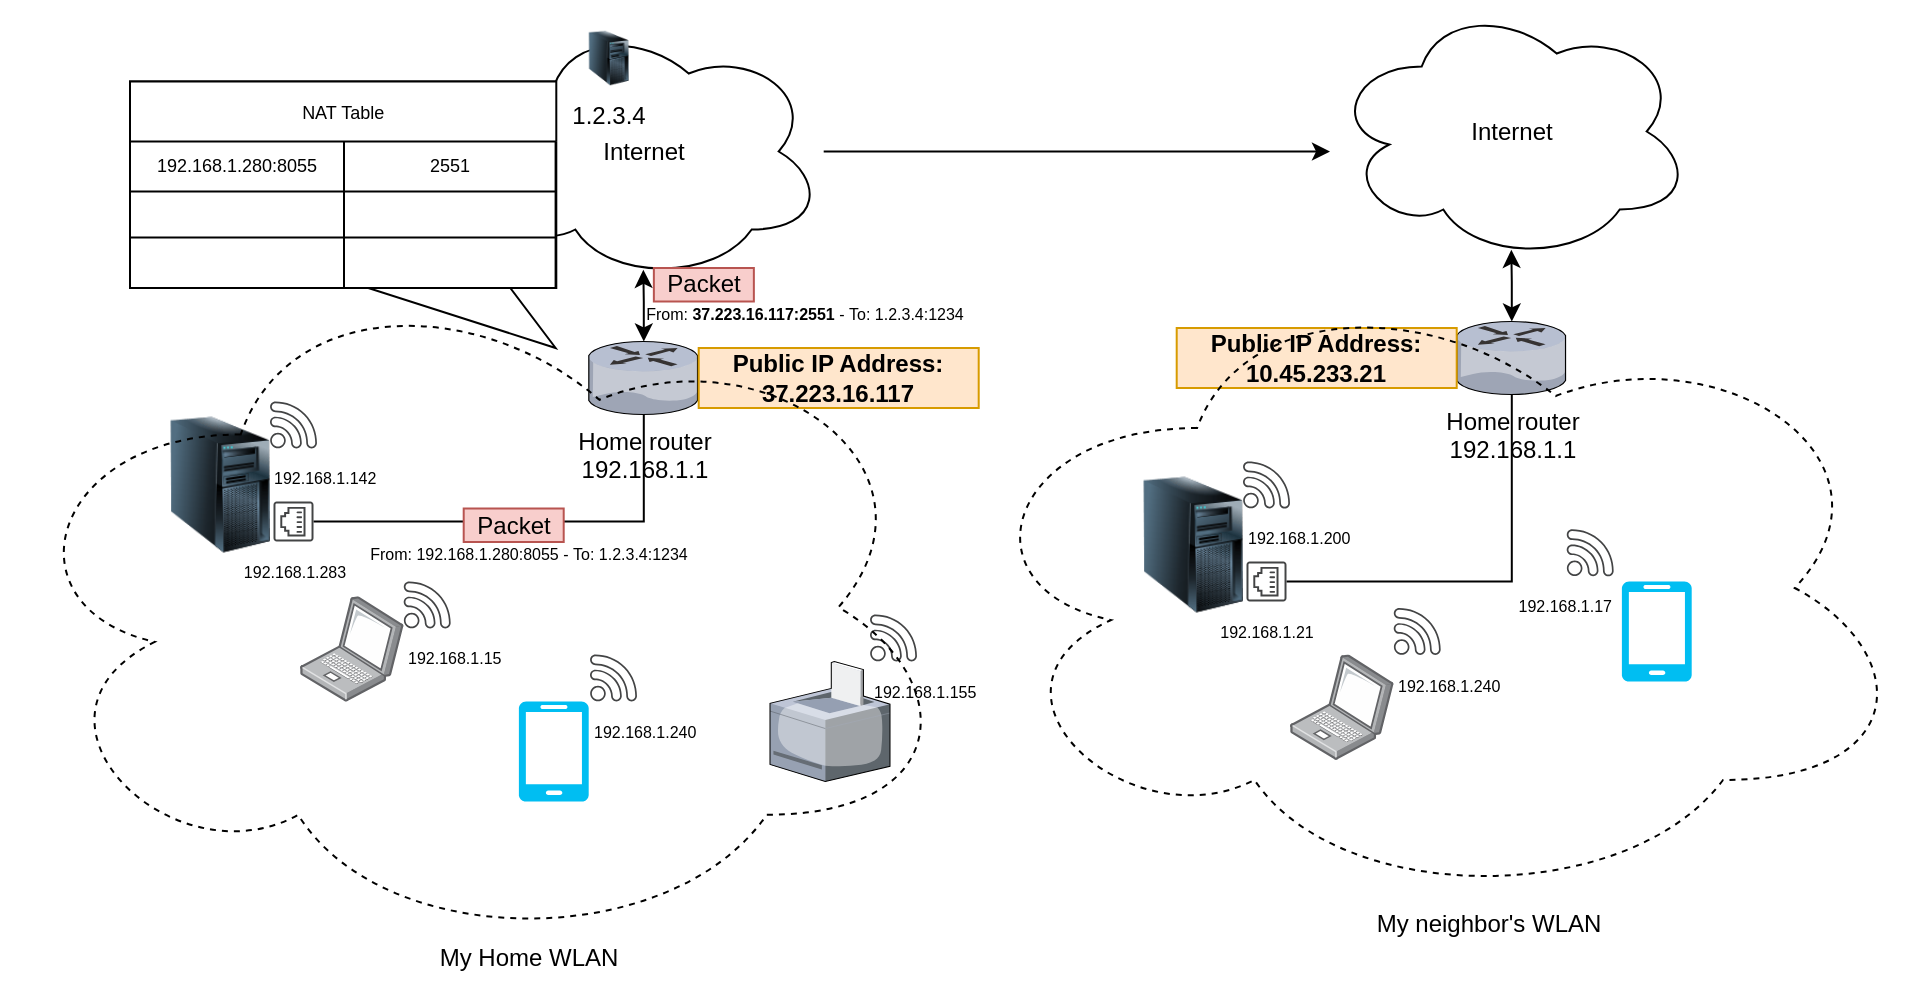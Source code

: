 <mxfile version="26.0.4">
  <diagram name="Página-1" id="ByPnyzdSTrtcEhe8VtN3">
    <mxGraphModel dx="1428" dy="323" grid="1" gridSize="10" guides="1" tooltips="1" connect="1" arrows="1" fold="1" page="1" pageScale="1" pageWidth="827" pageHeight="1169" background="#ffffff" math="0" shadow="0">
      <root>
        <mxCell id="0" />
        <mxCell id="1" parent="0" />
        <mxCell id="PI2RKGxT_Rypo4yKlgE0-19" value="Internet" style="ellipse;shape=cloud;whiteSpace=wrap;html=1;" vertex="1" parent="1">
          <mxGeometry x="176.85" y="86.75" width="180" height="130" as="geometry" />
        </mxCell>
        <mxCell id="PI2RKGxT_Rypo4yKlgE0-64" value="" style="shape=callout;whiteSpace=wrap;html=1;perimeter=calloutPerimeter;base=71;size=30;position=0.56;fontColor=none;noLabel=1;position2=1;" vertex="1" parent="1">
          <mxGeometry x="10" y="116.75" width="212.8" height="133.25" as="geometry" />
        </mxCell>
        <mxCell id="PI2RKGxT_Rypo4yKlgE0-11" value="Home router&lt;div&gt;192.168.1.1&lt;/div&gt;" style="verticalLabelPosition=bottom;sketch=0;aspect=fixed;html=1;verticalAlign=top;strokeColor=none;align=center;outlineConnect=0;shape=mxgraph.citrix.router;" vertex="1" parent="1">
          <mxGeometry x="239.35" y="246.75" width="55" height="36.5" as="geometry" />
        </mxCell>
        <mxCell id="PI2RKGxT_Rypo4yKlgE0-12" value="" style="verticalLabelPosition=bottom;html=1;verticalAlign=top;align=center;strokeColor=none;fillColor=#00BEF2;shape=mxgraph.azure.mobile;pointerEvents=1;" vertex="1" parent="1">
          <mxGeometry x="204.35" y="426.75" width="35" height="50" as="geometry" />
        </mxCell>
        <mxCell id="PI2RKGxT_Rypo4yKlgE0-13" value="" style="image;points=[];aspect=fixed;html=1;align=center;shadow=0;dashed=0;image=img/lib/allied_telesis/computer_and_terminals/Laptop.svg;" vertex="1" parent="1">
          <mxGeometry x="94.99" y="374.15" width="51.86" height="52.6" as="geometry" />
        </mxCell>
        <mxCell id="PI2RKGxT_Rypo4yKlgE0-14" value="" style="verticalLabelPosition=bottom;sketch=0;aspect=fixed;html=1;verticalAlign=top;strokeColor=none;align=center;outlineConnect=0;shape=mxgraph.citrix.printer;" vertex="1" parent="1">
          <mxGeometry x="330" y="406.75" width="60" height="60" as="geometry" />
        </mxCell>
        <mxCell id="PI2RKGxT_Rypo4yKlgE0-15" value="" style="image;html=1;image=img/lib/clip_art/computers/Server_Tower_128x128.png" vertex="1" parent="1">
          <mxGeometry x="30" y="283.25" width="50" height="70" as="geometry" />
        </mxCell>
        <mxCell id="PI2RKGxT_Rypo4yKlgE0-16" style="edgeStyle=orthogonalEdgeStyle;rounded=0;orthogonalLoop=1;jettySize=auto;html=1;endArrow=none;endFill=0;" edge="1" parent="1" source="PI2RKGxT_Rypo4yKlgE0-17" target="PI2RKGxT_Rypo4yKlgE0-11">
          <mxGeometry relative="1" as="geometry" />
        </mxCell>
        <mxCell id="PI2RKGxT_Rypo4yKlgE0-17" value="&lt;span&gt;&lt;font style=&quot;font-size: 8px;&quot;&gt;192.168.1.283&lt;/font&gt;&lt;/span&gt;" style="sketch=0;pointerEvents=1;shadow=0;dashed=0;html=1;strokeColor=none;fillColor=#434445;aspect=fixed;labelPosition=center;verticalLabelPosition=bottom;verticalAlign=top;align=center;outlineConnect=0;shape=mxgraph.vvd.ethernet_port;direction=south;" vertex="1" parent="1">
          <mxGeometry x="81.75" y="326.75" width="20" height="20" as="geometry" />
        </mxCell>
        <mxCell id="PI2RKGxT_Rypo4yKlgE0-18" style="edgeStyle=orthogonalEdgeStyle;rounded=0;orthogonalLoop=1;jettySize=auto;html=1;" edge="1" parent="1" source="PI2RKGxT_Rypo4yKlgE0-19">
          <mxGeometry relative="1" as="geometry">
            <mxPoint x="610" y="151.75" as="targetPoint" />
          </mxGeometry>
        </mxCell>
        <mxCell id="PI2RKGxT_Rypo4yKlgE0-20" style="edgeStyle=orthogonalEdgeStyle;rounded=0;orthogonalLoop=1;jettySize=auto;html=1;entryX=0.499;entryY=0.955;entryDx=0;entryDy=0;entryPerimeter=0;startArrow=classic;startFill=1;endArrow=classic;endFill=1;" edge="1" parent="1" source="PI2RKGxT_Rypo4yKlgE0-11" target="PI2RKGxT_Rypo4yKlgE0-19">
          <mxGeometry relative="1" as="geometry" />
        </mxCell>
        <mxCell id="PI2RKGxT_Rypo4yKlgE0-21" value="&lt;font style=&quot;font-size: 8px;&quot;&gt;192.168.1.142&lt;/font&gt;" style="sketch=0;pointerEvents=1;shadow=0;dashed=0;html=1;strokeColor=none;fillColor=#434445;aspect=fixed;labelPosition=center;verticalLabelPosition=bottom;verticalAlign=top;align=left;outlineConnect=0;shape=mxgraph.vvd.wi_fi;" vertex="1" parent="1">
          <mxGeometry x="80" y="276.75" width="23.5" height="23.5" as="geometry" />
        </mxCell>
        <mxCell id="PI2RKGxT_Rypo4yKlgE0-22" value="&lt;font style=&quot;font-size: 8px;&quot;&gt;192.168.1.15&lt;/font&gt;" style="sketch=0;pointerEvents=1;shadow=0;dashed=0;html=1;strokeColor=none;fillColor=#434445;aspect=fixed;labelPosition=center;verticalLabelPosition=bottom;verticalAlign=top;align=left;outlineConnect=0;shape=mxgraph.vvd.wi_fi;" vertex="1" parent="1">
          <mxGeometry x="146.85" y="366.75" width="23.5" height="23.5" as="geometry" />
        </mxCell>
        <mxCell id="PI2RKGxT_Rypo4yKlgE0-23" value="&lt;font style=&quot;font-size: 8px;&quot;&gt;192.168.1.240&lt;/font&gt;" style="sketch=0;pointerEvents=1;shadow=0;dashed=0;html=1;strokeColor=none;fillColor=#434445;aspect=fixed;labelPosition=center;verticalLabelPosition=bottom;verticalAlign=top;align=left;outlineConnect=0;shape=mxgraph.vvd.wi_fi;" vertex="1" parent="1">
          <mxGeometry x="240" y="403.25" width="23.5" height="23.5" as="geometry" />
        </mxCell>
        <mxCell id="PI2RKGxT_Rypo4yKlgE0-24" value="&lt;font style=&quot;font-size: 8px;&quot;&gt;192.168.1.155&lt;/font&gt;" style="sketch=0;pointerEvents=1;shadow=0;dashed=0;html=1;strokeColor=none;fillColor=#434445;aspect=fixed;labelPosition=center;verticalLabelPosition=bottom;verticalAlign=top;align=left;outlineConnect=0;shape=mxgraph.vvd.wi_fi;" vertex="1" parent="1">
          <mxGeometry x="380" y="383.25" width="23.5" height="23.5" as="geometry" />
        </mxCell>
        <mxCell id="PI2RKGxT_Rypo4yKlgE0-25" value="Home router&lt;div&gt;192.168.1.1&lt;/div&gt;" style="verticalLabelPosition=bottom;sketch=0;aspect=fixed;html=1;verticalAlign=top;strokeColor=none;align=center;outlineConnect=0;shape=mxgraph.citrix.router;" vertex="1" parent="1">
          <mxGeometry x="673.35" y="236.75" width="55" height="36.5" as="geometry" />
        </mxCell>
        <mxCell id="PI2RKGxT_Rypo4yKlgE0-26" value="" style="verticalLabelPosition=bottom;html=1;verticalAlign=top;align=center;strokeColor=none;fillColor=#00BEF2;shape=mxgraph.azure.mobile;pointerEvents=1;" vertex="1" parent="1">
          <mxGeometry x="755.85" y="366.75" width="35" height="50" as="geometry" />
        </mxCell>
        <mxCell id="PI2RKGxT_Rypo4yKlgE0-27" value="" style="image;points=[];aspect=fixed;html=1;align=center;shadow=0;dashed=0;image=img/lib/allied_telesis/computer_and_terminals/Laptop.svg;" vertex="1" parent="1">
          <mxGeometry x="590" y="403.25" width="51.86" height="52.6" as="geometry" />
        </mxCell>
        <mxCell id="PI2RKGxT_Rypo4yKlgE0-28" value="" style="image;html=1;image=img/lib/clip_art/computers/Server_Tower_128x128.png" vertex="1" parent="1">
          <mxGeometry x="516.5" y="313.25" width="50" height="70" as="geometry" />
        </mxCell>
        <mxCell id="PI2RKGxT_Rypo4yKlgE0-29" style="edgeStyle=orthogonalEdgeStyle;rounded=0;orthogonalLoop=1;jettySize=auto;html=1;endArrow=none;endFill=0;" edge="1" parent="1" source="PI2RKGxT_Rypo4yKlgE0-30" target="PI2RKGxT_Rypo4yKlgE0-25">
          <mxGeometry relative="1" as="geometry" />
        </mxCell>
        <mxCell id="PI2RKGxT_Rypo4yKlgE0-30" value="&lt;span&gt;&lt;font style=&quot;font-size: 8px;&quot;&gt;192.168.1.21&lt;/font&gt;&lt;/span&gt;" style="sketch=0;pointerEvents=1;shadow=0;dashed=0;html=1;strokeColor=none;fillColor=#434445;aspect=fixed;labelPosition=center;verticalLabelPosition=bottom;verticalAlign=top;align=center;outlineConnect=0;shape=mxgraph.vvd.ethernet_port;direction=south;" vertex="1" parent="1">
          <mxGeometry x="568.25" y="356.75" width="20" height="20" as="geometry" />
        </mxCell>
        <mxCell id="PI2RKGxT_Rypo4yKlgE0-31" value="Internet" style="ellipse;shape=cloud;whiteSpace=wrap;html=1;" vertex="1" parent="1">
          <mxGeometry x="610.85" y="76.75" width="180" height="130" as="geometry" />
        </mxCell>
        <mxCell id="PI2RKGxT_Rypo4yKlgE0-32" style="edgeStyle=orthogonalEdgeStyle;rounded=0;orthogonalLoop=1;jettySize=auto;html=1;entryX=0.499;entryY=0.955;entryDx=0;entryDy=0;entryPerimeter=0;startArrow=classic;startFill=1;endArrow=classic;endFill=1;" edge="1" parent="1" source="PI2RKGxT_Rypo4yKlgE0-25" target="PI2RKGxT_Rypo4yKlgE0-31">
          <mxGeometry relative="1" as="geometry" />
        </mxCell>
        <mxCell id="PI2RKGxT_Rypo4yKlgE0-33" value="&lt;div&gt;&lt;font style=&quot;font-size: 8px;&quot;&gt;192.168.1.200&lt;/font&gt;&lt;/div&gt;" style="sketch=0;pointerEvents=1;shadow=0;dashed=0;html=1;strokeColor=none;fillColor=#434445;aspect=fixed;labelPosition=center;verticalLabelPosition=bottom;verticalAlign=top;align=left;outlineConnect=0;shape=mxgraph.vvd.wi_fi;" vertex="1" parent="1">
          <mxGeometry x="566.5" y="306.75" width="23.5" height="23.5" as="geometry" />
        </mxCell>
        <mxCell id="PI2RKGxT_Rypo4yKlgE0-34" value="&lt;font style=&quot;font-size: 8px;&quot;&gt;192.168.1.240&lt;/font&gt;" style="sketch=0;pointerEvents=1;shadow=0;dashed=0;html=1;strokeColor=none;fillColor=#434445;aspect=fixed;labelPosition=center;verticalLabelPosition=bottom;verticalAlign=top;align=left;outlineConnect=0;shape=mxgraph.vvd.wi_fi;" vertex="1" parent="1">
          <mxGeometry x="641.86" y="380" width="23.5" height="23.5" as="geometry" />
        </mxCell>
        <mxCell id="PI2RKGxT_Rypo4yKlgE0-35" value="&lt;font style=&quot;font-size: 8px;&quot;&gt;192.168.1.17&lt;/font&gt;" style="sketch=0;pointerEvents=1;shadow=0;dashed=0;html=1;strokeColor=none;fillColor=#434445;aspect=fixed;labelPosition=center;verticalLabelPosition=bottom;verticalAlign=top;align=right;outlineConnect=0;shape=mxgraph.vvd.wi_fi;" vertex="1" parent="1">
          <mxGeometry x="728.35" y="340.65" width="23.5" height="23.5" as="geometry" />
        </mxCell>
        <mxCell id="PI2RKGxT_Rypo4yKlgE0-36" value="&lt;b&gt;Public IP Address: 37.223.16.117&lt;/b&gt;" style="text;html=1;align=center;verticalAlign=middle;whiteSpace=wrap;rounded=0;fillColor=#ffe6cc;strokeColor=#d79b00;" vertex="1" parent="1">
          <mxGeometry x="294.35" y="250" width="140" height="30" as="geometry" />
        </mxCell>
        <mxCell id="PI2RKGxT_Rypo4yKlgE0-37" value="&lt;b&gt;Public IP Address: 10.45.233.21&lt;/b&gt;" style="text;html=1;align=center;verticalAlign=middle;whiteSpace=wrap;rounded=0;fillColor=#ffe6cc;strokeColor=#d79b00;" vertex="1" parent="1">
          <mxGeometry x="533.35" y="240" width="140" height="30" as="geometry" />
        </mxCell>
        <mxCell id="PI2RKGxT_Rypo4yKlgE0-38" value="" style="ellipse;shape=cloud;whiteSpace=wrap;html=1;fillColor=none;strokeColor=default;dashed=1;" vertex="1" parent="1">
          <mxGeometry x="-54.15" y="206.75" width="478.15" height="345.8" as="geometry" />
        </mxCell>
        <mxCell id="PI2RKGxT_Rypo4yKlgE0-39" value="" style="ellipse;shape=cloud;whiteSpace=wrap;html=1;fillColor=none;strokeColor=default;dashed=1;" vertex="1" parent="1">
          <mxGeometry x="424" y="210" width="478.15" height="320" as="geometry" />
        </mxCell>
        <mxCell id="PI2RKGxT_Rypo4yKlgE0-40" value="My Home WLAN" style="text;html=1;align=center;verticalAlign=middle;whiteSpace=wrap;rounded=0;" vertex="1" parent="1">
          <mxGeometry x="146.85" y="540" width="125.08" height="30" as="geometry" />
        </mxCell>
        <mxCell id="PI2RKGxT_Rypo4yKlgE0-41" value="My neighbor&#39;s WLAN" style="text;html=1;align=center;verticalAlign=middle;whiteSpace=wrap;rounded=0;" vertex="1" parent="1">
          <mxGeometry x="626.77" y="522.55" width="125.08" height="30" as="geometry" />
        </mxCell>
        <mxCell id="PI2RKGxT_Rypo4yKlgE0-42" value="Packet" style="rounded=0;whiteSpace=wrap;html=1;fillColor=#f8cecc;strokeColor=#b85450;" vertex="1" parent="1">
          <mxGeometry x="176.85" y="330.25" width="50" height="16.75" as="geometry" />
        </mxCell>
        <mxCell id="PI2RKGxT_Rypo4yKlgE0-43" value="&lt;font style=&quot;font-size: 8px;&quot;&gt;From: 192.168.1.280:8055 -&amp;nbsp;&lt;/font&gt;&lt;span style=&quot;font-size: 8px; background-color: transparent; color: light-dark(rgb(0, 0, 0), rgb(255, 255, 255));&quot;&gt;To: 1.2.3.4:1234&lt;/span&gt;" style="text;html=1;align=center;verticalAlign=middle;whiteSpace=wrap;rounded=0;" vertex="1" parent="1">
          <mxGeometry x="124.05" y="344.47" width="170.68" height="15.85" as="geometry" />
        </mxCell>
        <mxCell id="PI2RKGxT_Rypo4yKlgE0-44" value="1.2.3.4" style="image;html=1;image=img/lib/clip_art/computers/Server_Tower_128x128.png" vertex="1" parent="1">
          <mxGeometry x="239.35" y="90" width="20" height="30" as="geometry" />
        </mxCell>
        <mxCell id="PI2RKGxT_Rypo4yKlgE0-45" value="Packet" style="rounded=0;whiteSpace=wrap;html=1;fillColor=#f8cecc;strokeColor=#b85450;" vertex="1" parent="1">
          <mxGeometry x="271.93" y="210" width="50" height="16.75" as="geometry" />
        </mxCell>
        <mxCell id="PI2RKGxT_Rypo4yKlgE0-46" value="&lt;font style=&quot;font-size: 8px;&quot;&gt;From: &lt;b&gt;37.223.16.117:2551&lt;/b&gt; -&amp;nbsp;&lt;/font&gt;&lt;span style=&quot;font-size: 8px; background-color: transparent; color: light-dark(rgb(0, 0, 0), rgb(255, 255, 255));&quot;&gt;To: 1.2.3.4:1234&lt;/span&gt;" style="text;html=1;align=center;verticalAlign=middle;whiteSpace=wrap;rounded=0;" vertex="1" parent="1">
          <mxGeometry x="264.93" y="224.15" width="165.07" height="15.85" as="geometry" />
        </mxCell>
        <mxCell id="PI2RKGxT_Rypo4yKlgE0-51" value="NAT Table" style="shape=table;startSize=30;container=1;collapsible=0;childLayout=tableLayout;strokeColor=default;fontSize=9;" vertex="1" parent="1">
          <mxGeometry x="10" y="116.75" width="213.15" height="103.25" as="geometry" />
        </mxCell>
        <mxCell id="PI2RKGxT_Rypo4yKlgE0-52" value="" style="shape=tableRow;horizontal=0;startSize=0;swimlaneHead=0;swimlaneBody=0;strokeColor=inherit;top=0;left=0;bottom=0;right=0;collapsible=0;dropTarget=0;fillColor=none;points=[[0,0.5],[1,0.5]];portConstraint=eastwest;fontSize=9;" vertex="1" parent="PI2RKGxT_Rypo4yKlgE0-51">
          <mxGeometry y="30" width="213.15" height="25" as="geometry" />
        </mxCell>
        <mxCell id="PI2RKGxT_Rypo4yKlgE0-53" value="192.168.1.280:8055" style="shape=partialRectangle;html=1;whiteSpace=wrap;connectable=0;strokeColor=inherit;overflow=hidden;fillColor=none;top=0;left=0;bottom=0;right=0;pointerEvents=1;fontSize=9;" vertex="1" parent="PI2RKGxT_Rypo4yKlgE0-52">
          <mxGeometry width="107" height="25" as="geometry">
            <mxRectangle width="107" height="25" as="alternateBounds" />
          </mxGeometry>
        </mxCell>
        <mxCell id="PI2RKGxT_Rypo4yKlgE0-54" value="2551" style="shape=partialRectangle;html=1;whiteSpace=wrap;connectable=0;strokeColor=inherit;overflow=hidden;fillColor=none;top=0;left=0;bottom=0;right=0;pointerEvents=1;fontSize=9;" vertex="1" parent="PI2RKGxT_Rypo4yKlgE0-52">
          <mxGeometry x="107" width="106" height="25" as="geometry">
            <mxRectangle width="106" height="25" as="alternateBounds" />
          </mxGeometry>
        </mxCell>
        <mxCell id="PI2RKGxT_Rypo4yKlgE0-56" value="" style="shape=tableRow;horizontal=0;startSize=0;swimlaneHead=0;swimlaneBody=0;strokeColor=inherit;top=0;left=0;bottom=0;right=0;collapsible=0;dropTarget=0;fillColor=none;points=[[0,0.5],[1,0.5]];portConstraint=eastwest;fontSize=9;" vertex="1" parent="PI2RKGxT_Rypo4yKlgE0-51">
          <mxGeometry y="55" width="213.15" height="23" as="geometry" />
        </mxCell>
        <mxCell id="PI2RKGxT_Rypo4yKlgE0-57" value="" style="shape=partialRectangle;html=1;whiteSpace=wrap;connectable=0;strokeColor=inherit;overflow=hidden;fillColor=none;top=0;left=0;bottom=0;right=0;pointerEvents=1;fontSize=9;" vertex="1" parent="PI2RKGxT_Rypo4yKlgE0-56">
          <mxGeometry width="107" height="23" as="geometry">
            <mxRectangle width="107" height="23" as="alternateBounds" />
          </mxGeometry>
        </mxCell>
        <mxCell id="PI2RKGxT_Rypo4yKlgE0-58" value="" style="shape=partialRectangle;html=1;whiteSpace=wrap;connectable=0;strokeColor=inherit;overflow=hidden;fillColor=none;top=0;left=0;bottom=0;right=0;pointerEvents=1;fontSize=9;" vertex="1" parent="PI2RKGxT_Rypo4yKlgE0-56">
          <mxGeometry x="107" width="106" height="23" as="geometry">
            <mxRectangle width="106" height="23" as="alternateBounds" />
          </mxGeometry>
        </mxCell>
        <mxCell id="PI2RKGxT_Rypo4yKlgE0-60" value="" style="shape=tableRow;horizontal=0;startSize=0;swimlaneHead=0;swimlaneBody=0;strokeColor=inherit;top=0;left=0;bottom=0;right=0;collapsible=0;dropTarget=0;fillColor=none;points=[[0,0.5],[1,0.5]];portConstraint=eastwest;fontSize=9;" vertex="1" parent="PI2RKGxT_Rypo4yKlgE0-51">
          <mxGeometry y="78" width="213.15" height="25" as="geometry" />
        </mxCell>
        <mxCell id="PI2RKGxT_Rypo4yKlgE0-61" value="" style="shape=partialRectangle;html=1;whiteSpace=wrap;connectable=0;strokeColor=inherit;overflow=hidden;fillColor=none;top=0;left=0;bottom=0;right=0;pointerEvents=1;fontSize=9;" vertex="1" parent="PI2RKGxT_Rypo4yKlgE0-60">
          <mxGeometry width="107" height="25" as="geometry">
            <mxRectangle width="107" height="25" as="alternateBounds" />
          </mxGeometry>
        </mxCell>
        <mxCell id="PI2RKGxT_Rypo4yKlgE0-62" value="" style="shape=partialRectangle;html=1;whiteSpace=wrap;connectable=0;strokeColor=inherit;overflow=hidden;fillColor=none;top=0;left=0;bottom=0;right=0;pointerEvents=1;fontSize=9;" vertex="1" parent="PI2RKGxT_Rypo4yKlgE0-60">
          <mxGeometry x="107" width="106" height="25" as="geometry">
            <mxRectangle width="106" height="25" as="alternateBounds" />
          </mxGeometry>
        </mxCell>
      </root>
    </mxGraphModel>
  </diagram>
</mxfile>
